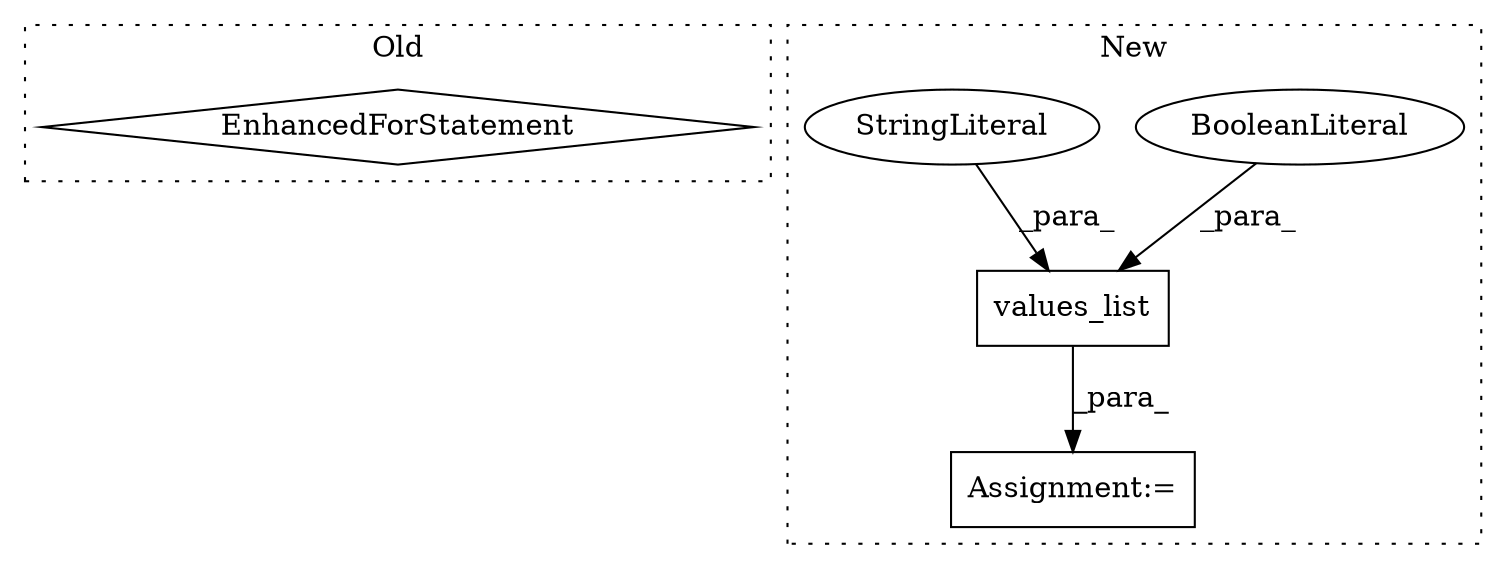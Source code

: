 digraph G {
subgraph cluster0 {
1 [label="EnhancedForStatement" a="70" s="1190,1263" l="53,2" shape="diamond"];
label = "Old";
style="dotted";
}
subgraph cluster1 {
2 [label="values_list" a="32" s="1513,1534" l="12,1" shape="box"];
3 [label="BooleanLiteral" a="9" s="1530" l="4" shape="ellipse"];
4 [label="StringLiteral" a="45" s="1525" l="4" shape="ellipse"];
5 [label="Assignment:=" a="7" s="1496" l="1" shape="box"];
label = "New";
style="dotted";
}
2 -> 5 [label="_para_"];
3 -> 2 [label="_para_"];
4 -> 2 [label="_para_"];
}